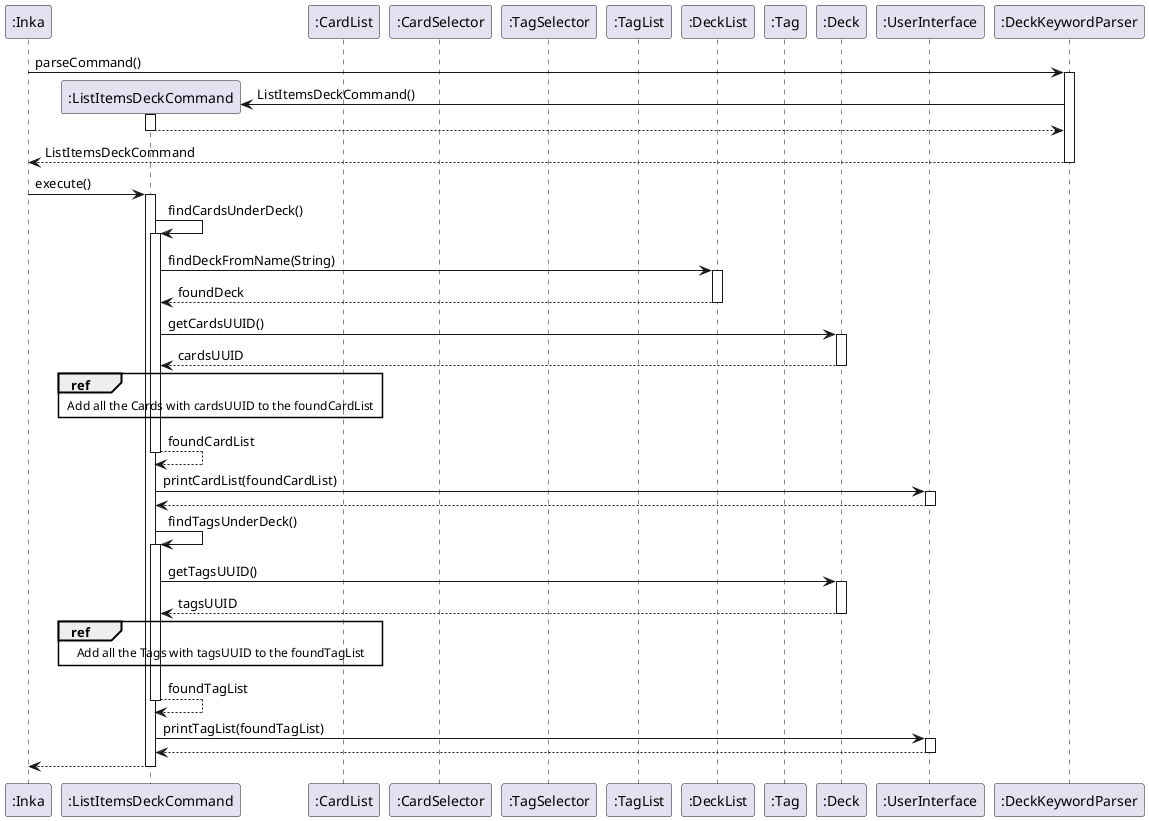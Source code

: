 @startuml ListItemsDeckCommand
autoactivate on

participant ":Inka" as Inka
participant ":ListItemsDeckCommand" as ListItemsDeckCommand
participant ":TagList" as TagList
participant ":CardList" as CardList
participant ":CardSelector" as CardSelector
participant ":TagSelector" as TagSelector
participant ":TagList" as TagList
participant ":DeckList" as DeckList
participant ":Tag" as Tag
participant ":Deck" as Deck

participant ":UserInterface" as UserInterface
participant ":DeckKeywordParser" as DeckKeywordParser

Inka -> DeckKeywordParser : parseCommand()

Create ListItemsDeckCommand
DeckKeywordParser -> ListItemsDeckCommand : ListItemsDeckCommand()
return
return ListItemsDeckCommand

Inka -> ListItemsDeckCommand : execute()
ListItemsDeckCommand -> ListItemsDeckCommand : findCardsUnderDeck()
ListItemsDeckCommand -> DeckList : findDeckFromName(String)
return foundDeck

ListItemsDeckCommand -> Deck : getCardsUUID()
return cardsUUID

ref over ListItemsDeckCommand, CardList
Add all the Cards with cardsUUID to the foundCardList
end ref
return foundCardList
ListItemsDeckCommand -> UserInterface : printCardList(foundCardList)
return

'start of listing the tags'

ListItemsDeckCommand -> ListItemsDeckCommand : findTagsUnderDeck()

ListItemsDeckCommand -> Deck : getTagsUUID()
return tagsUUID

ref over ListItemsDeckCommand, CardList
Add all the Tags with tagsUUID to the foundTagList
end ref

return foundTagList
ListItemsDeckCommand -> UserInterface : printTagList(foundTagList)
return

return


@enduml
